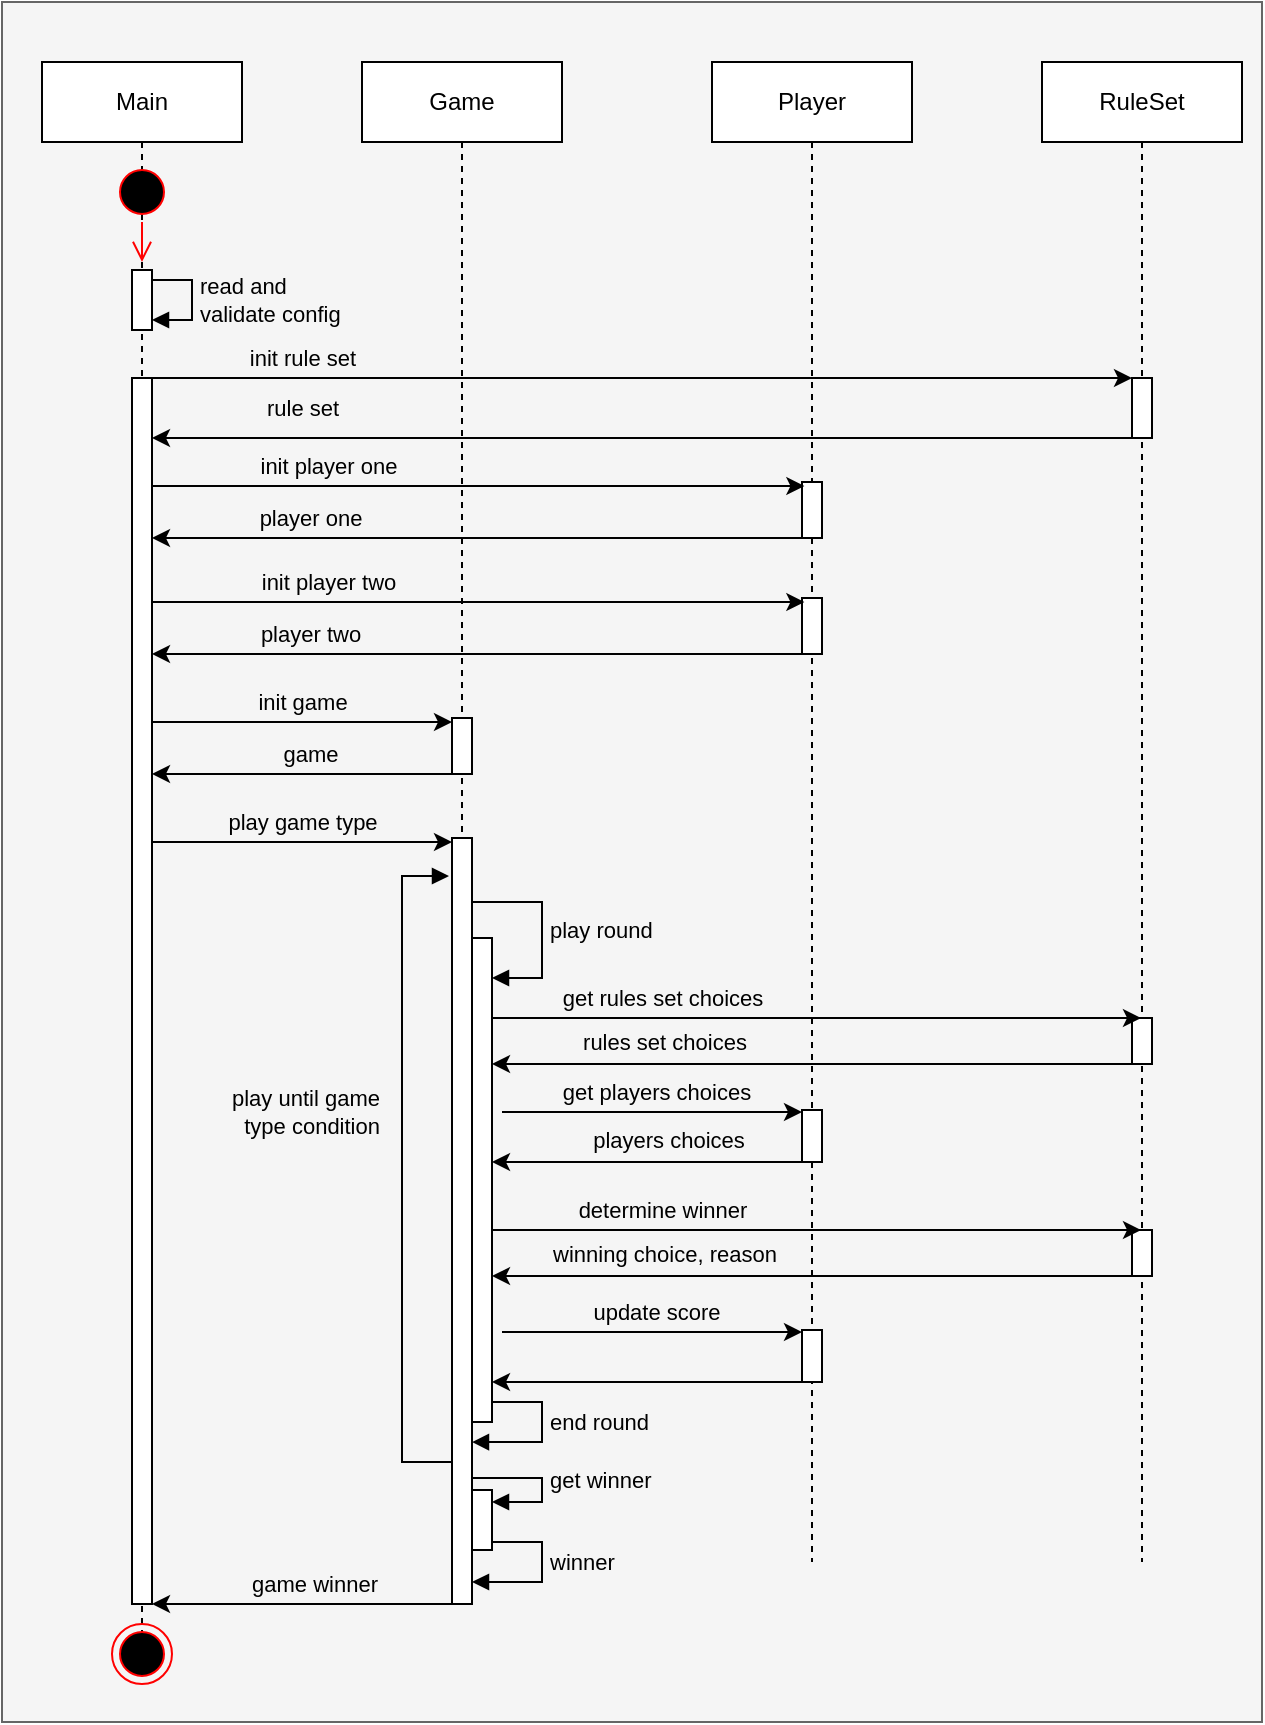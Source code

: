 <mxfile>
    <diagram id="u9CfZ9LrfUK4aCFaM3PY" name="Page-1">
        <mxGraphModel dx="1374" dy="916" grid="1" gridSize="10" guides="1" tooltips="1" connect="1" arrows="1" fold="1" page="1" pageScale="1" pageWidth="850" pageHeight="1100" math="0" shadow="0">
            <root>
                <mxCell id="0"/>
                <mxCell id="1" parent="0"/>
                <mxCell id="68" value="" style="rounded=0;whiteSpace=wrap;html=1;fillColor=#f5f5f5;strokeColor=#666666;fontColor=#333333;" parent="1" vertex="1">
                    <mxGeometry x="20" y="210" width="630" height="860" as="geometry"/>
                </mxCell>
                <mxCell id="20" value="Game" style="shape=umlLifeline;perimeter=lifelinePerimeter;whiteSpace=wrap;html=1;container=1;dropTarget=0;collapsible=0;recursiveResize=0;outlineConnect=0;portConstraint=eastwest;newEdgeStyle={&quot;curved&quot;:0,&quot;rounded&quot;:0};labelBackgroundColor=none;" parent="1" vertex="1">
                    <mxGeometry x="200" y="240" width="100" height="750" as="geometry"/>
                </mxCell>
                <mxCell id="42" value="" style="html=1;points=[[0,0,0,0,5],[0,1,0,0,-5],[1,0,0,0,5],[1,1,0,0,-5]];perimeter=orthogonalPerimeter;outlineConnect=0;targetShapes=umlLifeline;portConstraint=eastwest;newEdgeStyle={&quot;curved&quot;:0,&quot;rounded&quot;:0};" parent="20" vertex="1">
                    <mxGeometry x="45" y="328" width="10" height="28" as="geometry"/>
                </mxCell>
                <mxCell id="51" value="" style="html=1;points=[[0,0,0,0,5],[0,1,0,0,-5],[1,0,0,0,5],[1,1,0,0,-5]];perimeter=orthogonalPerimeter;outlineConnect=0;targetShapes=umlLifeline;portConstraint=eastwest;newEdgeStyle={&quot;curved&quot;:0,&quot;rounded&quot;:0};" parent="20" vertex="1">
                    <mxGeometry x="45" y="388" width="10" height="383" as="geometry"/>
                </mxCell>
                <mxCell id="52" style="edgeStyle=none;html=1;" parent="20" target="51" edge="1">
                    <mxGeometry relative="1" as="geometry">
                        <mxPoint x="-109.0" y="390.0" as="sourcePoint"/>
                        <mxPoint x="221.19" y="390.0" as="targetPoint"/>
                    </mxGeometry>
                </mxCell>
                <mxCell id="53" value="play game type" style="edgeLabel;html=1;align=center;verticalAlign=middle;resizable=0;points=[];labelBackgroundColor=none;" parent="52" vertex="1" connectable="0">
                    <mxGeometry x="0.098" relative="1" as="geometry">
                        <mxPoint x="-6" y="-10" as="offset"/>
                    </mxGeometry>
                </mxCell>
                <mxCell id="58" value="" style="html=1;points=[[0,0,0,0,5],[0,1,0,0,-5],[1,0,0,0,5],[1,1,0,0,-5]];perimeter=orthogonalPerimeter;outlineConnect=0;targetShapes=umlLifeline;portConstraint=eastwest;newEdgeStyle={&quot;curved&quot;:0,&quot;rounded&quot;:0};" parent="20" vertex="1">
                    <mxGeometry x="55" y="438" width="10" height="242" as="geometry"/>
                </mxCell>
                <mxCell id="59" value="play round" style="html=1;align=left;spacingLeft=2;endArrow=block;rounded=0;edgeStyle=orthogonalEdgeStyle;curved=0;rounded=0;labelBackgroundColor=none;" parent="20" source="51" target="58" edge="1">
                    <mxGeometry relative="1" as="geometry">
                        <mxPoint x="125" y="378" as="sourcePoint"/>
                        <Array as="points">
                            <mxPoint x="90" y="420"/>
                            <mxPoint x="90" y="458"/>
                        </Array>
                        <mxPoint as="offset"/>
                    </mxGeometry>
                </mxCell>
                <mxCell id="88" value="play until game&lt;div&gt;type condition&lt;/div&gt;" style="html=1;align=right;spacingLeft=2;endArrow=block;rounded=0;edgeStyle=orthogonalEdgeStyle;curved=0;rounded=0;labelBackgroundColor=none;entryX=-0.148;entryY=0.052;entryDx=0;entryDy=0;entryPerimeter=0;" edge="1" parent="20" source="51" target="51">
                    <mxGeometry x="0.169" y="10" relative="1" as="geometry">
                        <mxPoint x="-25" y="631" as="sourcePoint"/>
                        <Array as="points">
                            <mxPoint x="20" y="700"/>
                            <mxPoint x="20" y="407"/>
                            <mxPoint x="44" y="407"/>
                        </Array>
                        <mxPoint x="-15" y="681" as="targetPoint"/>
                        <mxPoint as="offset"/>
                    </mxGeometry>
                </mxCell>
                <mxCell id="89" value="" style="html=1;points=[[0,0,0,0,5],[0,1,0,0,-5],[1,0,0,0,5],[1,1,0,0,-5]];perimeter=orthogonalPerimeter;outlineConnect=0;targetShapes=umlLifeline;portConstraint=eastwest;newEdgeStyle={&quot;curved&quot;:0,&quot;rounded&quot;:0};" vertex="1" parent="20">
                    <mxGeometry x="55" y="714" width="10" height="30" as="geometry"/>
                </mxCell>
                <mxCell id="90" value="get winner" style="html=1;align=left;spacingLeft=2;endArrow=block;rounded=0;edgeStyle=orthogonalEdgeStyle;curved=0;rounded=0;labelBackgroundColor=none;" edge="1" parent="20" target="89">
                    <mxGeometry relative="1" as="geometry">
                        <mxPoint x="55" y="708.034" as="sourcePoint"/>
                        <Array as="points">
                            <mxPoint x="90" y="708"/>
                            <mxPoint x="90" y="720"/>
                        </Array>
                        <mxPoint x="65" y="733.034" as="targetPoint"/>
                        <mxPoint as="offset"/>
                    </mxGeometry>
                </mxCell>
                <mxCell id="21" value="Player" style="shape=umlLifeline;perimeter=lifelinePerimeter;whiteSpace=wrap;html=1;container=1;dropTarget=0;collapsible=0;recursiveResize=0;outlineConnect=0;portConstraint=eastwest;newEdgeStyle={&quot;curved&quot;:0,&quot;rounded&quot;:0};" parent="1" vertex="1">
                    <mxGeometry x="375" y="240" width="100" height="750" as="geometry"/>
                </mxCell>
                <mxCell id="29" value="" style="html=1;points=[[0,0,0,0,5],[0,1,0,0,-5],[1,0,0,0,5],[1,1,0,0,-5]];perimeter=orthogonalPerimeter;outlineConnect=0;targetShapes=umlLifeline;portConstraint=eastwest;newEdgeStyle={&quot;curved&quot;:0,&quot;rounded&quot;:0};" parent="21" vertex="1">
                    <mxGeometry x="45" y="210" width="10" height="28" as="geometry"/>
                </mxCell>
                <mxCell id="37" value="" style="html=1;points=[[0,0,0,0,5],[0,1,0,0,-5],[1,0,0,0,5],[1,1,0,0,-5]];perimeter=orthogonalPerimeter;outlineConnect=0;targetShapes=umlLifeline;portConstraint=eastwest;newEdgeStyle={&quot;curved&quot;:0,&quot;rounded&quot;:0};" parent="21" vertex="1">
                    <mxGeometry x="45" y="268" width="10" height="28" as="geometry"/>
                </mxCell>
                <mxCell id="38" style="edgeStyle=none;html=1;" parent="21" source="56" edge="1">
                    <mxGeometry relative="1" as="geometry">
                        <mxPoint x="-284.0" y="270.0" as="sourcePoint"/>
                        <mxPoint x="46.19" y="270.0" as="targetPoint"/>
                    </mxGeometry>
                </mxCell>
                <mxCell id="39" value="&lt;span style=&quot;color: rgb(0, 0, 0);&quot;&gt;init player two&lt;/span&gt;" style="edgeLabel;html=1;align=center;verticalAlign=middle;resizable=0;points=[];labelBackgroundColor=none;" parent="38" vertex="1" connectable="0">
                    <mxGeometry x="0.098" relative="1" as="geometry">
                        <mxPoint x="-91" y="-10" as="offset"/>
                    </mxGeometry>
                </mxCell>
                <mxCell id="40" style="edgeStyle=none;html=1;" parent="21" target="56" edge="1">
                    <mxGeometry relative="1" as="geometry">
                        <mxPoint x="45" y="296" as="sourcePoint"/>
                        <mxPoint x="-285.0" y="296.0" as="targetPoint"/>
                    </mxGeometry>
                </mxCell>
                <mxCell id="41" value="&lt;span style=&quot;color: rgb(0, 0, 0);&quot;&gt;player two&lt;/span&gt;" style="edgeLabel;html=1;align=center;verticalAlign=middle;resizable=0;points=[];labelBackgroundColor=none;" parent="40" vertex="1" connectable="0">
                    <mxGeometry x="0.098" relative="1" as="geometry">
                        <mxPoint x="-68" y="-10" as="offset"/>
                    </mxGeometry>
                </mxCell>
                <mxCell id="43" style="edgeStyle=none;html=1;" parent="21" target="42" edge="1">
                    <mxGeometry relative="1" as="geometry">
                        <mxPoint x="-284.0" y="330.0" as="sourcePoint"/>
                        <mxPoint x="46.19" y="330.0" as="targetPoint"/>
                    </mxGeometry>
                </mxCell>
                <mxCell id="44" value="init game" style="edgeLabel;html=1;align=center;verticalAlign=middle;resizable=0;points=[];labelBackgroundColor=none;" parent="43" vertex="1" connectable="0">
                    <mxGeometry x="0.098" relative="1" as="geometry">
                        <mxPoint x="-6" y="-10" as="offset"/>
                    </mxGeometry>
                </mxCell>
                <mxCell id="82" value="" style="html=1;points=[[0,0,0,0,5],[0,1,0,0,-5],[1,0,0,0,5],[1,1,0,0,-5]];perimeter=orthogonalPerimeter;outlineConnect=0;targetShapes=umlLifeline;portConstraint=eastwest;newEdgeStyle={&quot;curved&quot;:0,&quot;rounded&quot;:0};" vertex="1" parent="21">
                    <mxGeometry x="45" y="634" width="10" height="26" as="geometry"/>
                </mxCell>
                <mxCell id="83" style="edgeStyle=none;html=1;" edge="1" parent="21">
                    <mxGeometry relative="1" as="geometry">
                        <mxPoint x="-105" y="635" as="sourcePoint"/>
                        <mxPoint x="45" y="635" as="targetPoint"/>
                    </mxGeometry>
                </mxCell>
                <mxCell id="84" value="update score" style="edgeLabel;html=1;align=center;verticalAlign=middle;resizable=0;points=[];labelBackgroundColor=none;" vertex="1" connectable="0" parent="83">
                    <mxGeometry x="0.098" relative="1" as="geometry">
                        <mxPoint x="-6" y="-10" as="offset"/>
                    </mxGeometry>
                </mxCell>
                <mxCell id="85" style="edgeStyle=none;html=1;" edge="1" parent="21">
                    <mxGeometry relative="1" as="geometry">
                        <mxPoint x="55" y="660" as="sourcePoint"/>
                        <mxPoint x="-110" y="660" as="targetPoint"/>
                    </mxGeometry>
                </mxCell>
                <mxCell id="22" value="RuleSet" style="shape=umlLifeline;perimeter=lifelinePerimeter;whiteSpace=wrap;html=1;container=1;dropTarget=0;collapsible=0;recursiveResize=0;outlineConnect=0;portConstraint=eastwest;newEdgeStyle={&quot;curved&quot;:0,&quot;rounded&quot;:0};" parent="1" vertex="1">
                    <mxGeometry x="540" y="240" width="100" height="750" as="geometry"/>
                </mxCell>
                <mxCell id="25" value="" style="html=1;points=[[0,0,0,0,5],[0,1,0,0,-5],[1,0,0,0,5],[1,1,0,0,-5]];perimeter=orthogonalPerimeter;outlineConnect=0;targetShapes=umlLifeline;portConstraint=eastwest;newEdgeStyle={&quot;curved&quot;:0,&quot;rounded&quot;:0};" parent="22" vertex="1">
                    <mxGeometry x="45" y="158" width="10" height="30" as="geometry"/>
                </mxCell>
                <mxCell id="63" value="" style="html=1;points=[[0,0,0,0,5],[0,1,0,0,-5],[1,0,0,0,5],[1,1,0,0,-5]];perimeter=orthogonalPerimeter;outlineConnect=0;targetShapes=umlLifeline;portConstraint=eastwest;newEdgeStyle={&quot;curved&quot;:0,&quot;rounded&quot;:0};" parent="22" vertex="1">
                    <mxGeometry x="45" y="478" width="10" height="23" as="geometry"/>
                </mxCell>
                <mxCell id="76" value="" style="html=1;points=[[0,0,0,0,5],[0,1,0,0,-5],[1,0,0,0,5],[1,1,0,0,-5]];perimeter=orthogonalPerimeter;outlineConnect=0;targetShapes=umlLifeline;portConstraint=eastwest;newEdgeStyle={&quot;curved&quot;:0,&quot;rounded&quot;:0};" vertex="1" parent="22">
                    <mxGeometry x="45" y="584" width="10" height="23" as="geometry"/>
                </mxCell>
                <mxCell id="77" style="edgeStyle=none;html=1;" edge="1" parent="22">
                    <mxGeometry relative="1" as="geometry">
                        <mxPoint x="-275" y="584" as="sourcePoint"/>
                        <mxPoint x="49.5" y="584" as="targetPoint"/>
                    </mxGeometry>
                </mxCell>
                <mxCell id="78" value="determine winner" style="edgeLabel;html=1;align=center;verticalAlign=middle;resizable=0;points=[];labelBackgroundColor=none;" vertex="1" connectable="0" parent="77">
                    <mxGeometry x="0.098" relative="1" as="geometry">
                        <mxPoint x="-93" y="-10" as="offset"/>
                    </mxGeometry>
                </mxCell>
                <mxCell id="79" style="edgeStyle=none;html=1;" edge="1" parent="22">
                    <mxGeometry relative="1" as="geometry">
                        <mxPoint x="45" y="607" as="sourcePoint"/>
                        <mxPoint x="-275" y="607" as="targetPoint"/>
                    </mxGeometry>
                </mxCell>
                <mxCell id="80" value="&lt;span style=&quot;color: rgb(0, 0, 0);&quot;&gt;winning choice, reason&lt;/span&gt;" style="edgeLabel;html=1;align=center;verticalAlign=middle;resizable=0;points=[];labelBackgroundColor=none;" vertex="1" connectable="0" parent="79">
                    <mxGeometry x="0.098" relative="1" as="geometry">
                        <mxPoint x="-59" y="-11" as="offset"/>
                    </mxGeometry>
                </mxCell>
                <mxCell id="26" style="edgeStyle=none;html=1;" parent="1" target="25" edge="1">
                    <mxGeometry relative="1" as="geometry">
                        <mxPoint x="90" y="398.0" as="sourcePoint"/>
                    </mxGeometry>
                </mxCell>
                <mxCell id="27" value="init rule set" style="edgeLabel;html=1;align=center;verticalAlign=middle;resizable=0;points=[];labelBackgroundColor=none;" parent="26" vertex="1" connectable="0">
                    <mxGeometry x="0.098" relative="1" as="geometry">
                        <mxPoint x="-192" y="-10" as="offset"/>
                    </mxGeometry>
                </mxCell>
                <mxCell id="28" value="Main" style="shape=umlLifeline;perimeter=lifelinePerimeter;whiteSpace=wrap;html=1;container=1;dropTarget=0;collapsible=0;recursiveResize=0;outlineConnect=0;portConstraint=eastwest;newEdgeStyle={&quot;curved&quot;:0,&quot;rounded&quot;:0};" parent="1" vertex="1">
                    <mxGeometry x="40" y="240" width="100" height="790" as="geometry"/>
                </mxCell>
                <mxCell id="56" value="" style="html=1;points=[[0,0,0,0,5],[0,1,0,0,-5],[1,0,0,0,5],[1,1,0,0,-5]];perimeter=orthogonalPerimeter;outlineConnect=0;targetShapes=umlLifeline;portConstraint=eastwest;newEdgeStyle={&quot;curved&quot;:0,&quot;rounded&quot;:0};" parent="28" vertex="1">
                    <mxGeometry x="45" y="158" width="10" height="613" as="geometry"/>
                </mxCell>
                <mxCell id="71" value="" style="html=1;points=[[0,0,0,0,5],[0,1,0,0,-5],[1,0,0,0,5],[1,1,0,0,-5]];perimeter=orthogonalPerimeter;outlineConnect=0;targetShapes=umlLifeline;portConstraint=eastwest;newEdgeStyle={&quot;curved&quot;:0,&quot;rounded&quot;:0};" vertex="1" parent="28">
                    <mxGeometry x="45" y="104" width="10" height="30" as="geometry"/>
                </mxCell>
                <mxCell id="70" value="read and&lt;div&gt;validate config&lt;/div&gt;" style="html=1;align=left;spacingLeft=2;endArrow=block;rounded=0;edgeStyle=orthogonalEdgeStyle;curved=0;rounded=0;labelBackgroundColor=none;exitX=1;exitY=0;exitDx=0;exitDy=5;exitPerimeter=0;" edge="1" parent="28" source="71" target="71">
                    <mxGeometry relative="1" as="geometry">
                        <mxPoint x="50" y="104" as="sourcePoint"/>
                        <Array as="points">
                            <mxPoint x="75" y="109"/>
                            <mxPoint x="75" y="129"/>
                        </Array>
                        <mxPoint x="60" y="154" as="targetPoint"/>
                    </mxGeometry>
                </mxCell>
                <mxCell id="30" style="edgeStyle=none;html=1;" parent="1" source="56" edge="1">
                    <mxGeometry relative="1" as="geometry">
                        <mxPoint x="100" y="452" as="sourcePoint"/>
                        <mxPoint x="421.19" y="452.0" as="targetPoint"/>
                    </mxGeometry>
                </mxCell>
                <mxCell id="31" value="init player one" style="edgeLabel;html=1;align=center;verticalAlign=middle;resizable=0;points=[];labelBackgroundColor=none;" parent="30" vertex="1" connectable="0">
                    <mxGeometry x="0.098" relative="1" as="geometry">
                        <mxPoint x="-91" y="-10" as="offset"/>
                    </mxGeometry>
                </mxCell>
                <mxCell id="32" style="edgeStyle=none;html=1;" parent="1" target="56" edge="1">
                    <mxGeometry relative="1" as="geometry">
                        <mxPoint x="585" y="428.0" as="sourcePoint"/>
                        <mxPoint x="100" y="428" as="targetPoint"/>
                    </mxGeometry>
                </mxCell>
                <mxCell id="33" value="rule set" style="edgeLabel;html=1;align=center;verticalAlign=middle;resizable=0;points=[];labelBackgroundColor=none;" parent="32" vertex="1" connectable="0">
                    <mxGeometry x="0.098" relative="1" as="geometry">
                        <mxPoint x="-146" y="-15" as="offset"/>
                    </mxGeometry>
                </mxCell>
                <mxCell id="34" style="edgeStyle=none;html=1;" parent="1" target="56" edge="1">
                    <mxGeometry relative="1" as="geometry">
                        <mxPoint x="420" y="478" as="sourcePoint"/>
                        <mxPoint x="110" y="478" as="targetPoint"/>
                    </mxGeometry>
                </mxCell>
                <mxCell id="35" value="player one" style="edgeLabel;html=1;align=center;verticalAlign=middle;resizable=0;points=[];labelBackgroundColor=none;" parent="34" vertex="1" connectable="0">
                    <mxGeometry x="0.098" relative="1" as="geometry">
                        <mxPoint x="-68" y="-10" as="offset"/>
                    </mxGeometry>
                </mxCell>
                <mxCell id="47" style="edgeStyle=none;html=1;" parent="1" source="42" edge="1">
                    <mxGeometry relative="1" as="geometry">
                        <mxPoint x="230" y="596" as="sourcePoint"/>
                        <mxPoint x="95" y="596" as="targetPoint"/>
                    </mxGeometry>
                </mxCell>
                <mxCell id="48" value="game" style="edgeLabel;html=1;align=center;verticalAlign=middle;resizable=0;points=[];labelBackgroundColor=none;" parent="47" vertex="1" connectable="0">
                    <mxGeometry x="0.098" relative="1" as="geometry">
                        <mxPoint x="11" y="-10" as="offset"/>
                    </mxGeometry>
                </mxCell>
                <mxCell id="64" style="edgeStyle=none;html=1;" parent="1" edge="1" source="58">
                    <mxGeometry relative="1" as="geometry">
                        <mxPoint x="270" y="718" as="sourcePoint"/>
                        <mxPoint x="589.5" y="718" as="targetPoint"/>
                    </mxGeometry>
                </mxCell>
                <mxCell id="65" value="get rules set choices" style="edgeLabel;html=1;align=center;verticalAlign=middle;resizable=0;points=[];labelBackgroundColor=none;" parent="64" vertex="1" connectable="0">
                    <mxGeometry x="0.098" relative="1" as="geometry">
                        <mxPoint x="-93" y="-10" as="offset"/>
                    </mxGeometry>
                </mxCell>
                <mxCell id="72" style="edgeStyle=none;html=1;" edge="1" parent="1" target="58">
                    <mxGeometry relative="1" as="geometry">
                        <mxPoint x="585" y="741" as="sourcePoint"/>
                        <mxPoint x="270" y="741" as="targetPoint"/>
                    </mxGeometry>
                </mxCell>
                <mxCell id="73" value="&lt;span style=&quot;color: rgb(0, 0, 0);&quot;&gt;rules set choices&lt;/span&gt;" style="edgeLabel;html=1;align=center;verticalAlign=middle;resizable=0;points=[];labelBackgroundColor=none;" vertex="1" connectable="0" parent="72">
                    <mxGeometry x="0.098" relative="1" as="geometry">
                        <mxPoint x="-59" y="-11" as="offset"/>
                    </mxGeometry>
                </mxCell>
                <mxCell id="60" value="" style="html=1;points=[[0,0,0,0,5],[0,1,0,0,-5],[1,0,0,0,5],[1,1,0,0,-5]];perimeter=orthogonalPerimeter;outlineConnect=0;targetShapes=umlLifeline;portConstraint=eastwest;newEdgeStyle={&quot;curved&quot;:0,&quot;rounded&quot;:0};" parent="1" vertex="1">
                    <mxGeometry x="420" y="764" width="10" height="26" as="geometry"/>
                </mxCell>
                <mxCell id="61" style="edgeStyle=none;html=1;" parent="1" edge="1">
                    <mxGeometry relative="1" as="geometry">
                        <mxPoint x="270" y="765" as="sourcePoint"/>
                        <mxPoint x="420" y="765" as="targetPoint"/>
                    </mxGeometry>
                </mxCell>
                <mxCell id="62" value="get players choices" style="edgeLabel;html=1;align=center;verticalAlign=middle;resizable=0;points=[];labelBackgroundColor=none;" parent="61" vertex="1" connectable="0">
                    <mxGeometry x="0.098" relative="1" as="geometry">
                        <mxPoint x="-6" y="-10" as="offset"/>
                    </mxGeometry>
                </mxCell>
                <mxCell id="74" style="edgeStyle=none;html=1;" edge="1" parent="1">
                    <mxGeometry relative="1" as="geometry">
                        <mxPoint x="430" y="790" as="sourcePoint"/>
                        <mxPoint x="265" y="790" as="targetPoint"/>
                    </mxGeometry>
                </mxCell>
                <mxCell id="75" value="&lt;span style=&quot;color: rgb(0, 0, 0);&quot;&gt;players choices&lt;/span&gt;" style="edgeLabel;html=1;align=center;verticalAlign=middle;resizable=0;points=[];labelBackgroundColor=none;" vertex="1" connectable="0" parent="74">
                    <mxGeometry x="0.098" relative="1" as="geometry">
                        <mxPoint x="13" y="-11" as="offset"/>
                    </mxGeometry>
                </mxCell>
                <mxCell id="91" style="edgeStyle=none;html=1;" edge="1" parent="1">
                    <mxGeometry relative="1" as="geometry">
                        <mxPoint x="250" y="1011" as="sourcePoint"/>
                        <mxPoint x="95.0" y="1011" as="targetPoint"/>
                    </mxGeometry>
                </mxCell>
                <mxCell id="92" value="game winner" style="edgeLabel;html=1;align=center;verticalAlign=middle;resizable=0;points=[];labelBackgroundColor=none;" vertex="1" connectable="0" parent="91">
                    <mxGeometry x="0.098" relative="1" as="geometry">
                        <mxPoint x="11" y="-10" as="offset"/>
                    </mxGeometry>
                </mxCell>
                <mxCell id="93" value="" style="ellipse;html=1;shape=endState;fillColor=#000000;strokeColor=#ff0000;" vertex="1" parent="1">
                    <mxGeometry x="75" y="1021" width="30" height="30" as="geometry"/>
                </mxCell>
                <mxCell id="94" value="" style="ellipse;html=1;shape=startState;fillColor=#000000;strokeColor=#ff0000;" vertex="1" parent="1">
                    <mxGeometry x="75" y="290" width="30" height="30" as="geometry"/>
                </mxCell>
                <mxCell id="95" value="" style="edgeStyle=orthogonalEdgeStyle;html=1;verticalAlign=bottom;endArrow=open;endSize=8;strokeColor=#ff0000;" edge="1" source="94" parent="1">
                    <mxGeometry relative="1" as="geometry">
                        <mxPoint x="90" y="340" as="targetPoint"/>
                    </mxGeometry>
                </mxCell>
                <mxCell id="97" value="end round" style="html=1;align=left;spacingLeft=2;endArrow=block;rounded=0;edgeStyle=orthogonalEdgeStyle;curved=0;rounded=0;labelBackgroundColor=none;" edge="1" parent="1">
                    <mxGeometry x="-0.125" relative="1" as="geometry">
                        <mxPoint x="265" y="910.034" as="sourcePoint"/>
                        <Array as="points">
                            <mxPoint x="290" y="910"/>
                            <mxPoint x="290" y="930"/>
                        </Array>
                        <mxPoint x="255" y="930.034" as="targetPoint"/>
                        <mxPoint as="offset"/>
                    </mxGeometry>
                </mxCell>
                <mxCell id="98" value="winner" style="html=1;align=left;spacingLeft=2;endArrow=block;rounded=0;edgeStyle=orthogonalEdgeStyle;curved=0;rounded=0;labelBackgroundColor=none;" edge="1" parent="1" target="51">
                    <mxGeometry x="-0.125" relative="1" as="geometry">
                        <mxPoint x="265" y="980.034" as="sourcePoint"/>
                        <Array as="points">
                            <mxPoint x="290" y="980"/>
                            <mxPoint x="290" y="1000"/>
                        </Array>
                        <mxPoint x="255" y="991" as="targetPoint"/>
                        <mxPoint as="offset"/>
                    </mxGeometry>
                </mxCell>
            </root>
        </mxGraphModel>
    </diagram>
</mxfile>